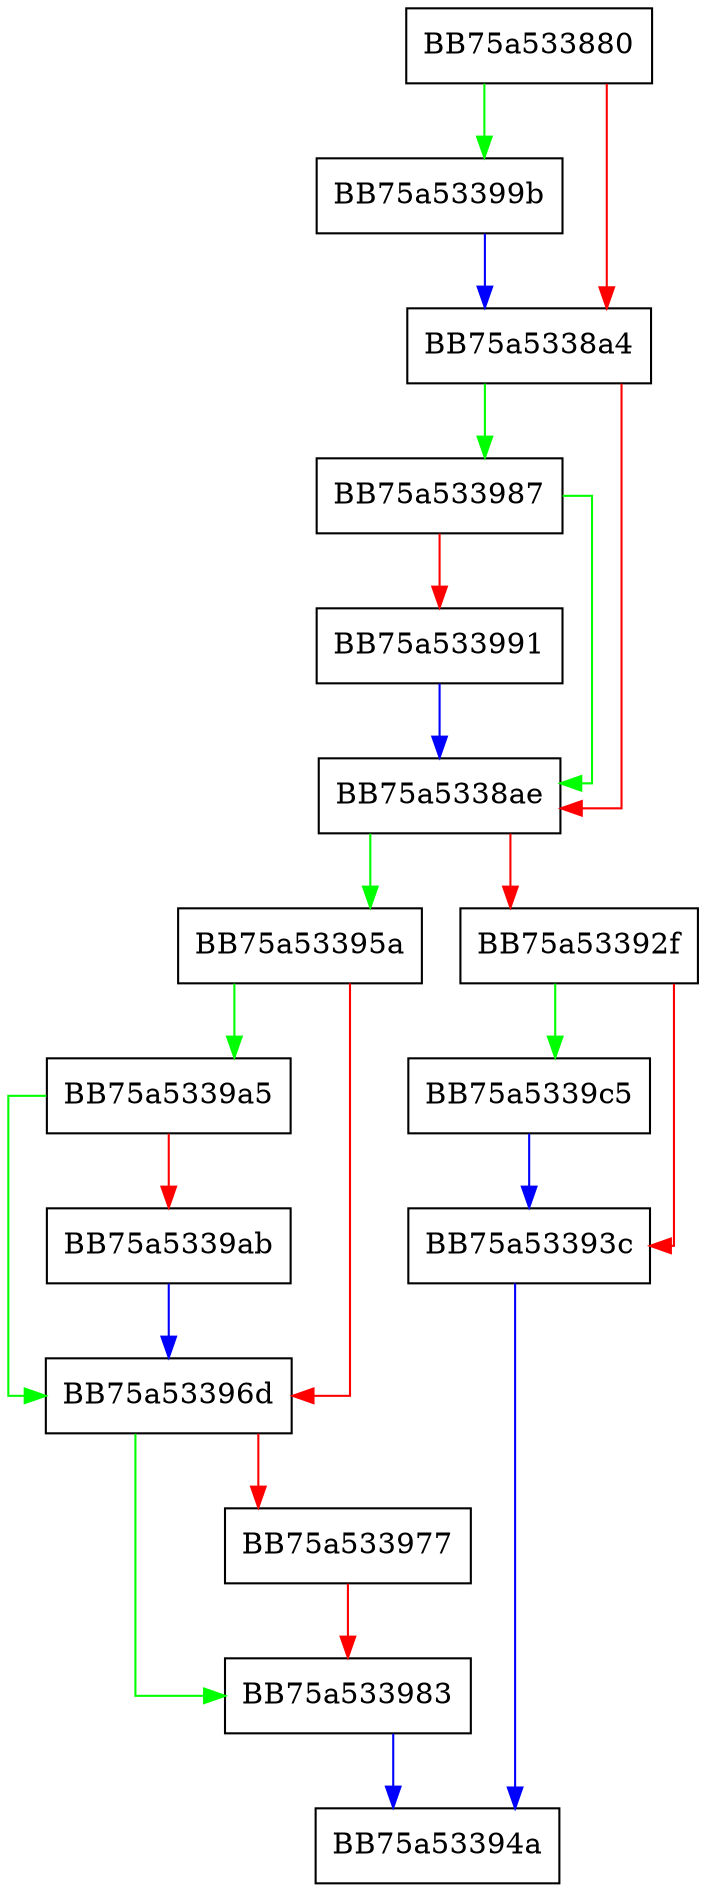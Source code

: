digraph PostParseResidentData {
  node [shape="box"];
  graph [splines=ortho];
  BB75a533880 -> BB75a53399b [color="green"];
  BB75a533880 -> BB75a5338a4 [color="red"];
  BB75a5338a4 -> BB75a533987 [color="green"];
  BB75a5338a4 -> BB75a5338ae [color="red"];
  BB75a5338ae -> BB75a53395a [color="green"];
  BB75a5338ae -> BB75a53392f [color="red"];
  BB75a53392f -> BB75a5339c5 [color="green"];
  BB75a53392f -> BB75a53393c [color="red"];
  BB75a53393c -> BB75a53394a [color="blue"];
  BB75a53395a -> BB75a5339a5 [color="green"];
  BB75a53395a -> BB75a53396d [color="red"];
  BB75a53396d -> BB75a533983 [color="green"];
  BB75a53396d -> BB75a533977 [color="red"];
  BB75a533977 -> BB75a533983 [color="red"];
  BB75a533983 -> BB75a53394a [color="blue"];
  BB75a533987 -> BB75a5338ae [color="green"];
  BB75a533987 -> BB75a533991 [color="red"];
  BB75a533991 -> BB75a5338ae [color="blue"];
  BB75a53399b -> BB75a5338a4 [color="blue"];
  BB75a5339a5 -> BB75a53396d [color="green"];
  BB75a5339a5 -> BB75a5339ab [color="red"];
  BB75a5339ab -> BB75a53396d [color="blue"];
  BB75a5339c5 -> BB75a53393c [color="blue"];
}